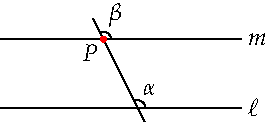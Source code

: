 settings.tex="pdflatex";

texpreamble("\usepackage{amsmath}
\usepackage{amsthm,amssymb}
\usepackage{mathpazo}
\usepackage[svgnames]{xcolor}
");
import graph;

size(135);

pair P=(0,1);
pair Q=(0.5,0);

draw((-1.5,0)--(2,0));
label("$\ell$",(2,0),E);
draw((-1.5,1)--(2,1));
label("$m$",(2,1),E);

draw(1.2Q-0.2P--1.3P-0.3Q);

dot(Label("$P$",black),P,SW,red);

draw("$\beta$",arc(P,0.11,0,180*angle(P-Q)/pi,CCW));
draw("$\alpha$",arc(Q,0.11,0,180*angle(P-Q)/pi,CCW));





